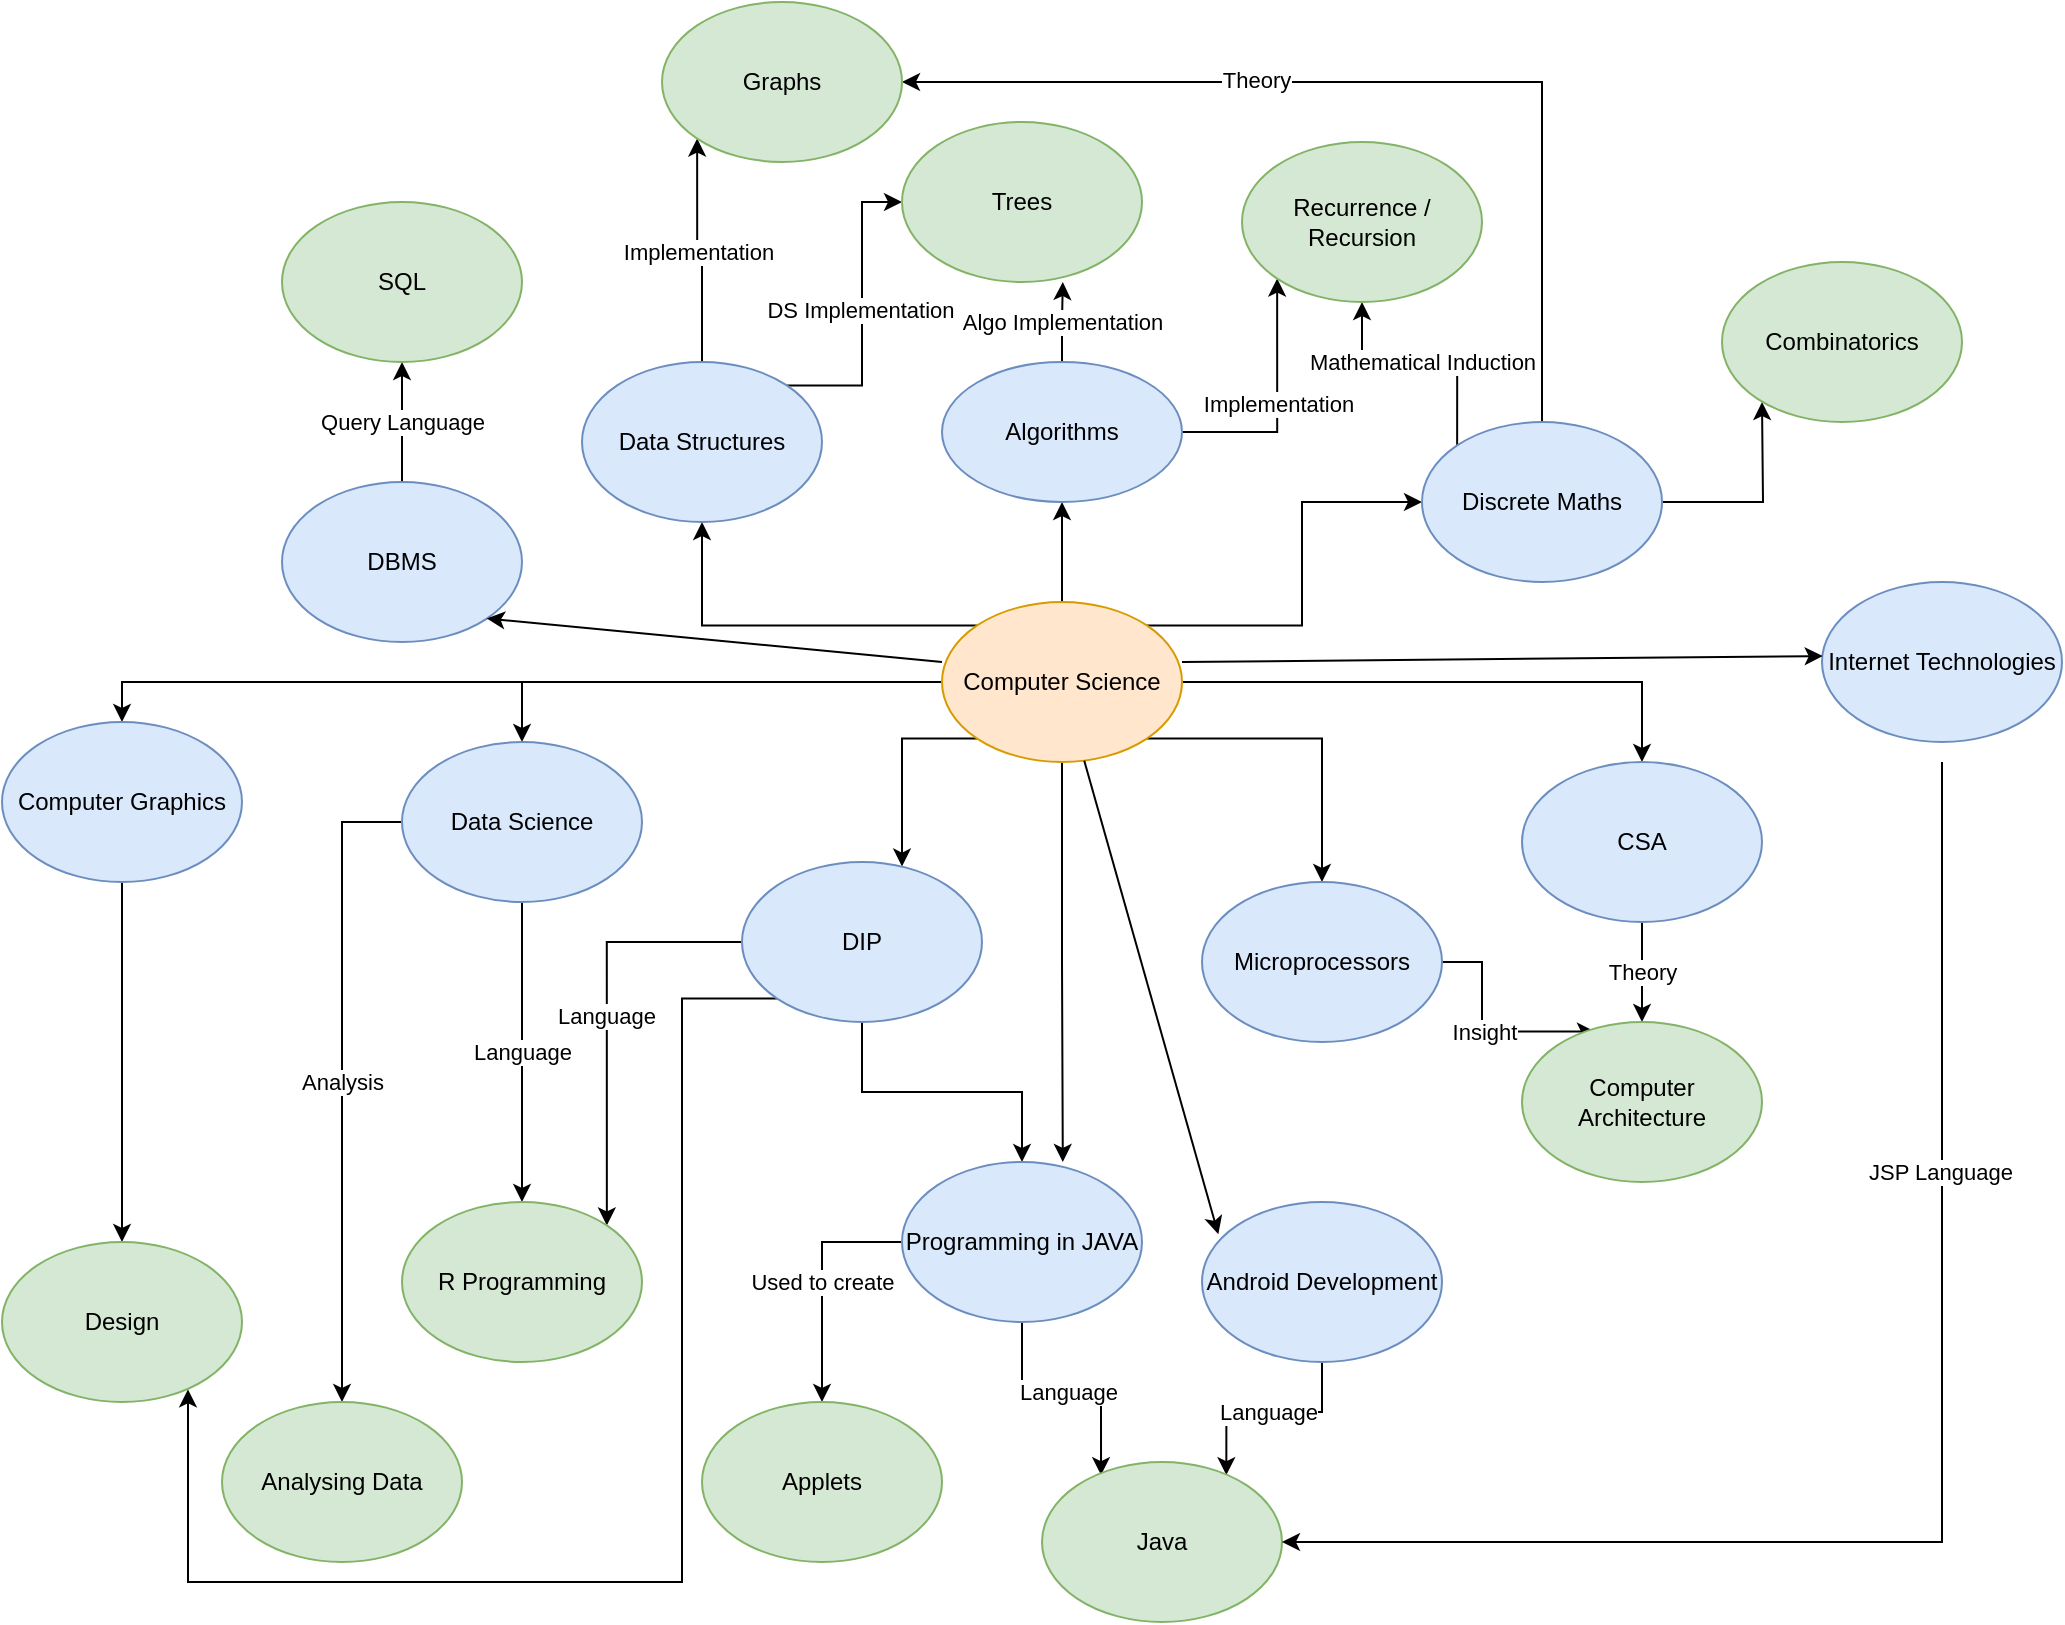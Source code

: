 <mxfile version="14.6.9" type="device"><diagram id="YC34B5gnSGxIIoOJw3li" name="Page-1"><mxGraphModel dx="1634" dy="810" grid="1" gridSize="10" guides="1" tooltips="1" connect="1" arrows="1" fold="1" page="1" pageScale="1" pageWidth="1920" pageHeight="1200" math="0" shadow="0"><root><mxCell id="0"/><mxCell id="1" parent="0"/><mxCell id="OYDwwaCIMrCZINzAbIft-14" style="edgeStyle=orthogonalEdgeStyle;rounded=0;orthogonalLoop=1;jettySize=auto;html=1;exitX=0;exitY=0;exitDx=0;exitDy=0;entryX=0.5;entryY=1;entryDx=0;entryDy=0;" edge="1" parent="1" source="OYDwwaCIMrCZINzAbIft-1" target="OYDwwaCIMrCZINzAbIft-2"><mxGeometry relative="1" as="geometry"/></mxCell><mxCell id="OYDwwaCIMrCZINzAbIft-15" style="edgeStyle=orthogonalEdgeStyle;rounded=0;orthogonalLoop=1;jettySize=auto;html=1;exitX=1;exitY=0;exitDx=0;exitDy=0;entryX=0;entryY=0.5;entryDx=0;entryDy=0;" edge="1" parent="1" source="OYDwwaCIMrCZINzAbIft-1" target="OYDwwaCIMrCZINzAbIft-4"><mxGeometry relative="1" as="geometry"/></mxCell><mxCell id="OYDwwaCIMrCZINzAbIft-26" style="edgeStyle=orthogonalEdgeStyle;rounded=0;orthogonalLoop=1;jettySize=auto;html=1;exitX=0;exitY=0.5;exitDx=0;exitDy=0;entryX=0.5;entryY=0;entryDx=0;entryDy=0;" edge="1" parent="1" source="OYDwwaCIMrCZINzAbIft-1" target="OYDwwaCIMrCZINzAbIft-8"><mxGeometry relative="1" as="geometry"><Array as="points"><mxPoint x="410" y="480"/></Array></mxGeometry></mxCell><mxCell id="OYDwwaCIMrCZINzAbIft-27" style="edgeStyle=orthogonalEdgeStyle;rounded=0;orthogonalLoop=1;jettySize=auto;html=1;exitX=0;exitY=1;exitDx=0;exitDy=0;" edge="1" parent="1" source="OYDwwaCIMrCZINzAbIft-1" target="OYDwwaCIMrCZINzAbIft-7"><mxGeometry relative="1" as="geometry"><Array as="points"><mxPoint x="600" y="508"/></Array></mxGeometry></mxCell><mxCell id="OYDwwaCIMrCZINzAbIft-32" style="edgeStyle=orthogonalEdgeStyle;rounded=0;orthogonalLoop=1;jettySize=auto;html=1;exitX=1;exitY=0.5;exitDx=0;exitDy=0;entryX=0.5;entryY=0;entryDx=0;entryDy=0;" edge="1" parent="1" source="OYDwwaCIMrCZINzAbIft-1" target="OYDwwaCIMrCZINzAbIft-5"><mxGeometry relative="1" as="geometry"/></mxCell><mxCell id="OYDwwaCIMrCZINzAbIft-33" style="edgeStyle=orthogonalEdgeStyle;rounded=0;orthogonalLoop=1;jettySize=auto;html=1;exitX=1;exitY=1;exitDx=0;exitDy=0;entryX=0.5;entryY=0;entryDx=0;entryDy=0;" edge="1" parent="1" source="OYDwwaCIMrCZINzAbIft-1" target="OYDwwaCIMrCZINzAbIft-6"><mxGeometry relative="1" as="geometry"/></mxCell><mxCell id="OYDwwaCIMrCZINzAbIft-37" style="edgeStyle=orthogonalEdgeStyle;rounded=0;orthogonalLoop=1;jettySize=auto;html=1;exitX=0.5;exitY=1;exitDx=0;exitDy=0;entryX=0.67;entryY=0;entryDx=0;entryDy=0;entryPerimeter=0;" edge="1" parent="1" source="OYDwwaCIMrCZINzAbIft-1" target="OYDwwaCIMrCZINzAbIft-10"><mxGeometry relative="1" as="geometry"/></mxCell><mxCell id="OYDwwaCIMrCZINzAbIft-64" style="edgeStyle=orthogonalEdgeStyle;rounded=0;orthogonalLoop=1;jettySize=auto;html=1;exitX=0;exitY=0.5;exitDx=0;exitDy=0;entryX=0.5;entryY=0;entryDx=0;entryDy=0;" edge="1" parent="1" source="OYDwwaCIMrCZINzAbIft-1" target="OYDwwaCIMrCZINzAbIft-65"><mxGeometry relative="1" as="geometry"><mxPoint x="200" y="480.471" as="targetPoint"/><Array as="points"><mxPoint x="210" y="480"/></Array></mxGeometry></mxCell><mxCell id="OYDwwaCIMrCZINzAbIft-72" style="edgeStyle=orthogonalEdgeStyle;rounded=0;orthogonalLoop=1;jettySize=auto;html=1;exitX=0.5;exitY=0;exitDx=0;exitDy=0;entryX=0.5;entryY=1;entryDx=0;entryDy=0;" edge="1" parent="1" source="OYDwwaCIMrCZINzAbIft-1" target="OYDwwaCIMrCZINzAbIft-3"><mxGeometry relative="1" as="geometry"/></mxCell><mxCell id="OYDwwaCIMrCZINzAbIft-1" value="Computer Science" style="ellipse;whiteSpace=wrap;html=1;fillColor=#ffe6cc;strokeColor=#d79b00;" vertex="1" parent="1"><mxGeometry x="620" y="440" width="120" height="80" as="geometry"/></mxCell><mxCell id="OYDwwaCIMrCZINzAbIft-17" value="Implementation" style="edgeStyle=orthogonalEdgeStyle;rounded=0;orthogonalLoop=1;jettySize=auto;html=1;exitX=0.5;exitY=0;exitDx=0;exitDy=0;entryX=0;entryY=1;entryDx=0;entryDy=0;" edge="1" parent="1" source="OYDwwaCIMrCZINzAbIft-2" target="OYDwwaCIMrCZINzAbIft-16"><mxGeometry relative="1" as="geometry"/></mxCell><mxCell id="OYDwwaCIMrCZINzAbIft-21" style="edgeStyle=orthogonalEdgeStyle;rounded=0;orthogonalLoop=1;jettySize=auto;html=1;exitX=1;exitY=0;exitDx=0;exitDy=0;entryX=0;entryY=0.5;entryDx=0;entryDy=0;" edge="1" parent="1" source="OYDwwaCIMrCZINzAbIft-2" target="OYDwwaCIMrCZINzAbIft-19"><mxGeometry relative="1" as="geometry"/></mxCell><mxCell id="OYDwwaCIMrCZINzAbIft-49" value="DS Implementation" style="edgeLabel;html=1;align=center;verticalAlign=middle;resizable=0;points=[];" vertex="1" connectable="0" parent="OYDwwaCIMrCZINzAbIft-21"><mxGeometry x="0.009" y="1" relative="1" as="geometry"><mxPoint as="offset"/></mxGeometry></mxCell><mxCell id="OYDwwaCIMrCZINzAbIft-2" value="Data Structures" style="ellipse;whiteSpace=wrap;html=1;fillColor=#dae8fc;strokeColor=#6c8ebf;" vertex="1" parent="1"><mxGeometry x="440" y="320" width="120" height="80" as="geometry"/></mxCell><mxCell id="OYDwwaCIMrCZINzAbIft-20" value="Algo Implementation" style="edgeStyle=orthogonalEdgeStyle;rounded=0;orthogonalLoop=1;jettySize=auto;html=1;exitX=0.5;exitY=0;exitDx=0;exitDy=0;entryX=0.67;entryY=1;entryDx=0;entryDy=0;entryPerimeter=0;" edge="1" parent="1" source="OYDwwaCIMrCZINzAbIft-3" target="OYDwwaCIMrCZINzAbIft-19"><mxGeometry relative="1" as="geometry"/></mxCell><mxCell id="OYDwwaCIMrCZINzAbIft-25" value="Implementation" style="edgeStyle=orthogonalEdgeStyle;rounded=0;orthogonalLoop=1;jettySize=auto;html=1;entryX=0;entryY=1;entryDx=0;entryDy=0;" edge="1" parent="1" source="OYDwwaCIMrCZINzAbIft-3" target="OYDwwaCIMrCZINzAbIft-23"><mxGeometry relative="1" as="geometry"/></mxCell><mxCell id="OYDwwaCIMrCZINzAbIft-3" value="Algorithms" style="ellipse;whiteSpace=wrap;html=1;fillColor=#dae8fc;strokeColor=#6c8ebf;" vertex="1" parent="1"><mxGeometry x="620" y="320" width="120" height="70" as="geometry"/></mxCell><mxCell id="OYDwwaCIMrCZINzAbIft-18" style="edgeStyle=orthogonalEdgeStyle;rounded=0;orthogonalLoop=1;jettySize=auto;html=1;exitX=0.5;exitY=0;exitDx=0;exitDy=0;entryX=1;entryY=0.5;entryDx=0;entryDy=0;" edge="1" parent="1" source="OYDwwaCIMrCZINzAbIft-4" target="OYDwwaCIMrCZINzAbIft-16"><mxGeometry relative="1" as="geometry"/></mxCell><mxCell id="OYDwwaCIMrCZINzAbIft-50" value="Theory" style="edgeLabel;html=1;align=center;verticalAlign=middle;resizable=0;points=[];" vertex="1" connectable="0" parent="OYDwwaCIMrCZINzAbIft-18"><mxGeometry x="0.278" y="-1" relative="1" as="geometry"><mxPoint as="offset"/></mxGeometry></mxCell><mxCell id="OYDwwaCIMrCZINzAbIft-24" value="Mathematical Induction" style="edgeStyle=orthogonalEdgeStyle;rounded=0;orthogonalLoop=1;jettySize=auto;html=1;exitX=0;exitY=0;exitDx=0;exitDy=0;" edge="1" parent="1" source="OYDwwaCIMrCZINzAbIft-4" target="OYDwwaCIMrCZINzAbIft-23"><mxGeometry relative="1" as="geometry"/></mxCell><mxCell id="OYDwwaCIMrCZINzAbIft-63" style="edgeStyle=orthogonalEdgeStyle;rounded=0;orthogonalLoop=1;jettySize=auto;html=1;" edge="1" parent="1" source="OYDwwaCIMrCZINzAbIft-4"><mxGeometry relative="1" as="geometry"><mxPoint x="1030.0" y="340" as="targetPoint"/></mxGeometry></mxCell><mxCell id="OYDwwaCIMrCZINzAbIft-4" value="Discrete Maths" style="ellipse;whiteSpace=wrap;html=1;fillColor=#dae8fc;strokeColor=#6c8ebf;" vertex="1" parent="1"><mxGeometry x="860" y="350" width="120" height="80" as="geometry"/></mxCell><mxCell id="OYDwwaCIMrCZINzAbIft-34" value="Theory" style="edgeStyle=orthogonalEdgeStyle;rounded=0;orthogonalLoop=1;jettySize=auto;html=1;exitX=0.5;exitY=1;exitDx=0;exitDy=0;entryX=0.5;entryY=0;entryDx=0;entryDy=0;" edge="1" parent="1" source="OYDwwaCIMrCZINzAbIft-5" target="OYDwwaCIMrCZINzAbIft-31"><mxGeometry relative="1" as="geometry"/></mxCell><mxCell id="OYDwwaCIMrCZINzAbIft-5" value="CSA" style="ellipse;whiteSpace=wrap;html=1;fillColor=#dae8fc;strokeColor=#6c8ebf;" vertex="1" parent="1"><mxGeometry x="910" y="520" width="120" height="80" as="geometry"/></mxCell><mxCell id="OYDwwaCIMrCZINzAbIft-35" value="Insight" style="edgeStyle=orthogonalEdgeStyle;rounded=0;orthogonalLoop=1;jettySize=auto;html=1;exitX=1;exitY=0.5;exitDx=0;exitDy=0;entryX=0.304;entryY=0.06;entryDx=0;entryDy=0;entryPerimeter=0;" edge="1" parent="1" source="OYDwwaCIMrCZINzAbIft-6" target="OYDwwaCIMrCZINzAbIft-31"><mxGeometry relative="1" as="geometry"/></mxCell><mxCell id="OYDwwaCIMrCZINzAbIft-6" value="Microprocessors" style="ellipse;whiteSpace=wrap;html=1;fillColor=#dae8fc;strokeColor=#6c8ebf;" vertex="1" parent="1"><mxGeometry x="750" y="580" width="120" height="80" as="geometry"/></mxCell><mxCell id="OYDwwaCIMrCZINzAbIft-29" value="Language" style="edgeStyle=orthogonalEdgeStyle;rounded=0;orthogonalLoop=1;jettySize=auto;html=1;exitX=0;exitY=0.5;exitDx=0;exitDy=0;entryX=1;entryY=0;entryDx=0;entryDy=0;" edge="1" parent="1" source="OYDwwaCIMrCZINzAbIft-7" target="OYDwwaCIMrCZINzAbIft-9"><mxGeometry relative="1" as="geometry"/></mxCell><mxCell id="OYDwwaCIMrCZINzAbIft-48" value="" style="edgeStyle=orthogonalEdgeStyle;rounded=0;orthogonalLoop=1;jettySize=auto;html=1;" edge="1" parent="1" source="OYDwwaCIMrCZINzAbIft-7" target="OYDwwaCIMrCZINzAbIft-10"><mxGeometry relative="1" as="geometry"/></mxCell><mxCell id="OYDwwaCIMrCZINzAbIft-68" style="edgeStyle=orthogonalEdgeStyle;rounded=0;orthogonalLoop=1;jettySize=auto;html=1;exitX=0;exitY=1;exitDx=0;exitDy=0;entryX=0.775;entryY=0.921;entryDx=0;entryDy=0;entryPerimeter=0;" edge="1" parent="1" source="OYDwwaCIMrCZINzAbIft-7" target="OYDwwaCIMrCZINzAbIft-66"><mxGeometry relative="1" as="geometry"><Array as="points"><mxPoint x="490" y="638"/><mxPoint x="490" y="930"/><mxPoint x="243" y="930"/></Array></mxGeometry></mxCell><mxCell id="OYDwwaCIMrCZINzAbIft-7" value="DIP" style="ellipse;whiteSpace=wrap;html=1;fillColor=#dae8fc;strokeColor=#6c8ebf;" vertex="1" parent="1"><mxGeometry x="520" y="570" width="120" height="80" as="geometry"/></mxCell><mxCell id="OYDwwaCIMrCZINzAbIft-28" value="Language" style="edgeStyle=orthogonalEdgeStyle;rounded=0;orthogonalLoop=1;jettySize=auto;html=1;exitX=0.5;exitY=1;exitDx=0;exitDy=0;entryX=0.5;entryY=0;entryDx=0;entryDy=0;" edge="1" parent="1" source="OYDwwaCIMrCZINzAbIft-8" target="OYDwwaCIMrCZINzAbIft-9"><mxGeometry relative="1" as="geometry"/></mxCell><mxCell id="OYDwwaCIMrCZINzAbIft-61" value="Analysis" style="edgeStyle=orthogonalEdgeStyle;rounded=0;orthogonalLoop=1;jettySize=auto;html=1;exitX=0;exitY=0.5;exitDx=0;exitDy=0;entryX=0.5;entryY=0;entryDx=0;entryDy=0;" edge="1" parent="1" source="OYDwwaCIMrCZINzAbIft-8" target="OYDwwaCIMrCZINzAbIft-60"><mxGeometry relative="1" as="geometry"/></mxCell><mxCell id="OYDwwaCIMrCZINzAbIft-8" value="Data Science" style="ellipse;whiteSpace=wrap;html=1;fillColor=#dae8fc;strokeColor=#6c8ebf;" vertex="1" parent="1"><mxGeometry x="350" y="510" width="120" height="80" as="geometry"/></mxCell><mxCell id="OYDwwaCIMrCZINzAbIft-9" value="R Programming" style="ellipse;whiteSpace=wrap;html=1;fillColor=#d5e8d4;strokeColor=#82b366;" vertex="1" parent="1"><mxGeometry x="350" y="740" width="120" height="80" as="geometry"/></mxCell><mxCell id="OYDwwaCIMrCZINzAbIft-42" value="Language" style="edgeStyle=orthogonalEdgeStyle;rounded=0;orthogonalLoop=1;jettySize=auto;html=1;exitX=0.5;exitY=1;exitDx=0;exitDy=0;entryX=0.246;entryY=0.082;entryDx=0;entryDy=0;entryPerimeter=0;" edge="1" parent="1" source="OYDwwaCIMrCZINzAbIft-10" target="OYDwwaCIMrCZINzAbIft-41"><mxGeometry relative="1" as="geometry"/></mxCell><mxCell id="OYDwwaCIMrCZINzAbIft-47" value="Used to create" style="edgeStyle=orthogonalEdgeStyle;rounded=0;orthogonalLoop=1;jettySize=auto;html=1;exitX=0;exitY=0.5;exitDx=0;exitDy=0;entryX=0.5;entryY=0;entryDx=0;entryDy=0;" edge="1" parent="1" source="OYDwwaCIMrCZINzAbIft-10" target="OYDwwaCIMrCZINzAbIft-46"><mxGeometry relative="1" as="geometry"/></mxCell><mxCell id="OYDwwaCIMrCZINzAbIft-10" value="Programming in JAVA" style="ellipse;whiteSpace=wrap;html=1;fillColor=#dae8fc;strokeColor=#6c8ebf;" vertex="1" parent="1"><mxGeometry x="600" y="720" width="120" height="80" as="geometry"/></mxCell><mxCell id="OYDwwaCIMrCZINzAbIft-16" value="Graphs" style="ellipse;whiteSpace=wrap;html=1;fillColor=#d5e8d4;strokeColor=#82b366;" vertex="1" parent="1"><mxGeometry x="480" y="140" width="120" height="80" as="geometry"/></mxCell><mxCell id="OYDwwaCIMrCZINzAbIft-19" value="Trees" style="ellipse;whiteSpace=wrap;html=1;fillColor=#d5e8d4;strokeColor=#82b366;" vertex="1" parent="1"><mxGeometry x="600" y="200" width="120" height="80" as="geometry"/></mxCell><mxCell id="OYDwwaCIMrCZINzAbIft-23" value="Recurrence / Recursion" style="ellipse;whiteSpace=wrap;html=1;fillColor=#d5e8d4;strokeColor=#82b366;" vertex="1" parent="1"><mxGeometry x="770" y="210" width="120" height="80" as="geometry"/></mxCell><mxCell id="OYDwwaCIMrCZINzAbIft-31" value="Computer Architecture" style="ellipse;whiteSpace=wrap;html=1;fillColor=#d5e8d4;strokeColor=#82b366;" vertex="1" parent="1"><mxGeometry x="910" y="650" width="120" height="80" as="geometry"/></mxCell><mxCell id="OYDwwaCIMrCZINzAbIft-43" value="Language" style="edgeStyle=orthogonalEdgeStyle;rounded=0;orthogonalLoop=1;jettySize=auto;html=1;exitX=0.5;exitY=1;exitDx=0;exitDy=0;entryX=0.768;entryY=0.082;entryDx=0;entryDy=0;entryPerimeter=0;" edge="1" parent="1" source="OYDwwaCIMrCZINzAbIft-36" target="OYDwwaCIMrCZINzAbIft-41"><mxGeometry relative="1" as="geometry"/></mxCell><mxCell id="OYDwwaCIMrCZINzAbIft-36" value="Android Development" style="ellipse;whiteSpace=wrap;html=1;fillColor=#dae8fc;strokeColor=#6c8ebf;" vertex="1" parent="1"><mxGeometry x="750" y="740" width="120" height="80" as="geometry"/></mxCell><mxCell id="OYDwwaCIMrCZINzAbIft-39" value="" style="endArrow=classic;html=1;entryX=0.068;entryY=0.202;entryDx=0;entryDy=0;entryPerimeter=0;" edge="1" parent="1" source="OYDwwaCIMrCZINzAbIft-1" target="OYDwwaCIMrCZINzAbIft-36"><mxGeometry width="50" height="50" relative="1" as="geometry"><mxPoint x="710" y="510" as="sourcePoint"/><mxPoint x="760" y="460" as="targetPoint"/></mxGeometry></mxCell><mxCell id="OYDwwaCIMrCZINzAbIft-41" value="Java" style="ellipse;whiteSpace=wrap;html=1;fillColor=#d5e8d4;strokeColor=#82b366;" vertex="1" parent="1"><mxGeometry x="670" y="870" width="120" height="80" as="geometry"/></mxCell><mxCell id="OYDwwaCIMrCZINzAbIft-46" value="Applets" style="ellipse;whiteSpace=wrap;html=1;fillColor=#d5e8d4;strokeColor=#82b366;" vertex="1" parent="1"><mxGeometry x="500" y="840" width="120" height="80" as="geometry"/></mxCell><mxCell id="OYDwwaCIMrCZINzAbIft-54" style="edgeStyle=orthogonalEdgeStyle;rounded=0;orthogonalLoop=1;jettySize=auto;html=1;exitX=0.5;exitY=1;exitDx=0;exitDy=0;entryX=1;entryY=0.5;entryDx=0;entryDy=0;" edge="1" parent="1" target="OYDwwaCIMrCZINzAbIft-41"><mxGeometry relative="1" as="geometry"><mxPoint x="1120.0" y="520" as="sourcePoint"/><Array as="points"><mxPoint x="1120" y="910"/></Array></mxGeometry></mxCell><mxCell id="OYDwwaCIMrCZINzAbIft-55" value="JSP Language" style="edgeLabel;html=1;align=center;verticalAlign=middle;resizable=0;points=[];" vertex="1" connectable="0" parent="OYDwwaCIMrCZINzAbIft-54"><mxGeometry x="-0.43" y="-1" relative="1" as="geometry"><mxPoint as="offset"/></mxGeometry></mxCell><mxCell id="OYDwwaCIMrCZINzAbIft-51" value="Internet Technologies" style="ellipse;whiteSpace=wrap;html=1;fillColor=#dae8fc;strokeColor=#6c8ebf;" vertex="1" parent="1"><mxGeometry x="1060" y="430" width="120" height="80" as="geometry"/></mxCell><mxCell id="OYDwwaCIMrCZINzAbIft-52" value="" style="endArrow=classic;html=1;entryX=0.003;entryY=0.338;entryDx=0;entryDy=0;entryPerimeter=0;" edge="1" parent="1"><mxGeometry width="50" height="50" relative="1" as="geometry"><mxPoint x="740" y="470" as="sourcePoint"/><mxPoint x="1060.36" y="467.04" as="targetPoint"/></mxGeometry></mxCell><mxCell id="OYDwwaCIMrCZINzAbIft-59" value="Query Language" style="edgeStyle=orthogonalEdgeStyle;rounded=0;orthogonalLoop=1;jettySize=auto;html=1;exitX=0.5;exitY=0;exitDx=0;exitDy=0;entryX=0.5;entryY=1;entryDx=0;entryDy=0;" edge="1" parent="1" source="OYDwwaCIMrCZINzAbIft-56" target="OYDwwaCIMrCZINzAbIft-57"><mxGeometry relative="1" as="geometry"/></mxCell><mxCell id="OYDwwaCIMrCZINzAbIft-56" value="DBMS" style="ellipse;whiteSpace=wrap;html=1;fillColor=#dae8fc;strokeColor=#6c8ebf;" vertex="1" parent="1"><mxGeometry x="290" y="380" width="120" height="80" as="geometry"/></mxCell><mxCell id="OYDwwaCIMrCZINzAbIft-57" value="SQL" style="ellipse;whiteSpace=wrap;html=1;fillColor=#d5e8d4;strokeColor=#82b366;" vertex="1" parent="1"><mxGeometry x="290" y="240" width="120" height="80" as="geometry"/></mxCell><mxCell id="OYDwwaCIMrCZINzAbIft-58" value="" style="endArrow=classic;html=1;entryX=1;entryY=1;entryDx=0;entryDy=0;" edge="1" parent="1" target="OYDwwaCIMrCZINzAbIft-56"><mxGeometry width="50" height="50" relative="1" as="geometry"><mxPoint x="620" y="470" as="sourcePoint"/><mxPoint x="670" y="420" as="targetPoint"/></mxGeometry></mxCell><mxCell id="OYDwwaCIMrCZINzAbIft-60" value="Analysing Data" style="ellipse;whiteSpace=wrap;html=1;fillColor=#d5e8d4;strokeColor=#82b366;" vertex="1" parent="1"><mxGeometry x="260" y="840" width="120" height="80" as="geometry"/></mxCell><mxCell id="OYDwwaCIMrCZINzAbIft-62" value="Combinatorics" style="ellipse;whiteSpace=wrap;html=1;fillColor=#d5e8d4;strokeColor=#82b366;" vertex="1" parent="1"><mxGeometry x="1010" y="270" width="120" height="80" as="geometry"/></mxCell><mxCell id="OYDwwaCIMrCZINzAbIft-73" style="edgeStyle=orthogonalEdgeStyle;rounded=0;orthogonalLoop=1;jettySize=auto;html=1;exitX=0.5;exitY=1;exitDx=0;exitDy=0;" edge="1" parent="1" source="OYDwwaCIMrCZINzAbIft-65" target="OYDwwaCIMrCZINzAbIft-66"><mxGeometry relative="1" as="geometry"/></mxCell><mxCell id="OYDwwaCIMrCZINzAbIft-65" value="Computer Graphics" style="ellipse;whiteSpace=wrap;html=1;fillColor=#dae8fc;strokeColor=#6c8ebf;" vertex="1" parent="1"><mxGeometry x="150" y="500" width="120" height="80" as="geometry"/></mxCell><mxCell id="OYDwwaCIMrCZINzAbIft-66" value="Design" style="ellipse;whiteSpace=wrap;html=1;fillColor=#d5e8d4;strokeColor=#82b366;" vertex="1" parent="1"><mxGeometry x="150" y="760" width="120" height="80" as="geometry"/></mxCell></root></mxGraphModel></diagram></mxfile>